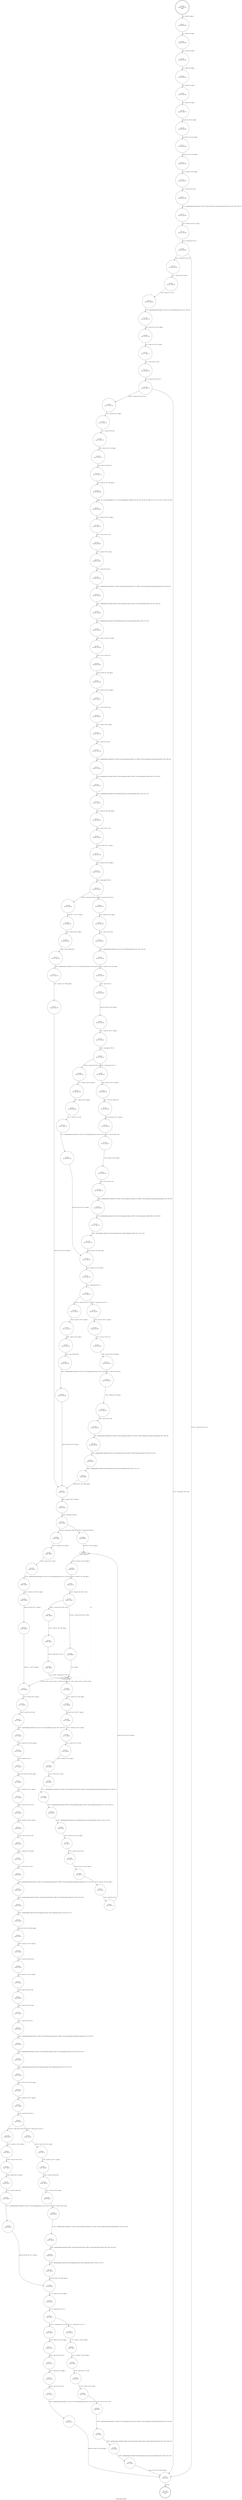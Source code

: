 digraph cache_bump_bitmap {
label="cache_bump_bitmap"
15158 [label="N15158\n(rp:15, ep:0)\nexit", shape="doublecircle"]
15159 [label="N15159\n(rp:197, ep:197)\nentry", shape="doublecircle"]
15159 -> 15161 [label="%4 = alloca i8, align 1"]
15161 [label="N15161\n(rp:196, ep:196)", shape="circle"]
15161 -> 15162 [label="%5 = alloca i16, align 2"]
15162 [label="N15162\n(rp:195, ep:195)", shape="circle"]
15162 -> 15163 [label="%6 = alloca i32, align 4"]
15163 [label="N15163\n(rp:194, ep:194)", shape="circle"]
15163 -> 15164 [label="%7 = alloca i32, align 4"]
15164 [label="N15164\n(rp:193, ep:193)", shape="circle"]
15164 -> 15165 [label="%8 = alloca i32, align 4"]
15165 [label="N15165\n(rp:192, ep:192)", shape="circle"]
15165 -> 15166 [label="%9 = alloca i32, align 4"]
15166 [label="N15166\n(rp:191, ep:191)", shape="circle"]
15166 -> 15168 [label="store i8 %0, i8* %4, align 1"]
15168 [label="N15168\n(rp:190, ep:190)", shape="circle"]
15168 -> 15170 [label="store i16 %1, i16* %5, align 2"]
15170 [label="N15170\n(rp:189, ep:189)", shape="circle"]
15170 -> 15175 [label="store i32 %2, i32* %6, align 4"]
15175 [label="N15175\n(rp:188, ep:188)", shape="circle"]
15175 -> 15176 [label="%10 = load i8, i8* %4, align 1"]
15176 [label="N15176\n(rp:187, ep:187)", shape="circle"]
15176 -> 15177 [label="%11 = zext i8 %10 to i64"]
15177 [label="N15177\n(rp:186, ep:186)", shape="circle"]
15177 -> 15178 [label="%12 = getelementptr inbounds [0 x i32], [0 x i32]* bitcast ([8 x i32]* @g_pstcache_fd to [0 x i32]*), i64 0, i64 %11"]
15178 [label="N15178\n(rp:185, ep:185)", shape="circle"]
15178 -> 15179 [label="%13 = load i32, i32* %12, align 4"]
15179 [label="N15179\n(rp:184, ep:184)", shape="circle"]
15179 -> 15180 [label="%14 = icmp sgt i32 %13, 0"]
15180 [label="N15180\n(rp:183, ep:183)", shape="circle"]
15180 -> 15379 [label="[%14 = icmp sgt i32 %13, 0]"]
15180 -> 15378 [label="[!(%14 = icmp sgt i32 %13, 0)]"]
15183 [label="N15183\n(rp:181, ep:181)", shape="circle"]
15183 -> 15184 [label="%18 = zext i8 %17 to i64"]
15184 [label="N15184\n(rp:180, ep:180)", shape="circle"]
15184 -> 15185 [label="%19 = getelementptr inbounds [3 x i32], [3 x i32]* @g_bmpcache_mru, i64 0, i64 %18"]
15185 [label="N15185\n(rp:179, ep:179)", shape="circle"]
15185 -> 15186 [label="%20 = load i32, i32* %19, align 4"]
15186 [label="N15186\n(rp:178, ep:178)", shape="circle"]
15186 -> 15187 [label="%21 = load i16, i16* %5, align 2"]
15187 [label="N15187\n(rp:177, ep:177)", shape="circle"]
15187 -> 15188 [label="%22 = zext i16 %21 to i32"]
15188 [label="N15188\n(rp:176, ep:176)", shape="circle"]
15188 -> 15189 [label="%23 = icmp eq i32 %20, %22"]
15189 [label="N15189\n(rp:175, ep:175)", shape="circle"]
15189 -> 15382 [label="[!(%23 = icmp eq i32 %20, %22)]"]
15189 -> 15378 [label="[%23 = icmp eq i32 %20, %22]"]
15192 [label="N15192\n(rp:173, ep:173)", shape="circle"]
15192 -> 15193 [label="%27 = zext i8 %26 to i32"]
15193 [label="N15193\n(rp:172, ep:172)", shape="circle"]
15193 -> 15194 [label="%28 = load i16, i16* %5, align 2"]
15194 [label="N15194\n(rp:171, ep:171)", shape="circle"]
15194 -> 15195 [label="%29 = zext i16 %28 to i32"]
15195 [label="N15195\n(rp:170, ep:170)", shape="circle"]
15195 -> 15196 [label="%30 = load i32, i32* %6, align 4"]
15196 [label="N15196\n(rp:169, ep:169)", shape="circle"]
15196 -> 15197 [label="logger --@-- call void @logger(i32 6, i32 0, i8* getelementptr inbounds ([44 x i8], [44 x i8]* @.str.1.486, i32 0, i32 0), i32 %27, i32 %29, i32 %30)", style="dashed", color="blue"]
15197 [label="N15197\n(rp:168, ep:168)", shape="circle"]
15197 -> 15198 [label="%31 = load i16, i16* %5, align 2"]
15198 [label="N15198\n(rp:167, ep:167)", shape="circle"]
15198 -> 15199 [label="%32 = zext i16 %31 to i64"]
15199 [label="N15199\n(rp:166, ep:166)", shape="circle"]
15199 -> 15200 [label="%33 = load i8, i8* %4, align 1"]
15200 [label="N15200\n(rp:165, ep:165)", shape="circle"]
15200 -> 15201 [label="%34 = zext i8 %33 to i64"]
15201 [label="N15201\n(rp:164, ep:164)", shape="circle"]
15201 -> 15202 [label="%35 = getelementptr inbounds [3 x [2560 x %struct.bmpcache_entry]], [3 x [2560 x %struct.bmpcache_entry]]* @g_bmpcache, i64 0, i64 %34"]
15202 [label="N15202\n(rp:163, ep:163)", shape="circle"]
15202 -> 15203 [label="%36 = getelementptr inbounds [2560 x %struct.bmpcache_entry], [2560 x %struct.bmpcache_entry]* %35, i64 0, i64 %32"]
15203 [label="N15203\n(rp:162, ep:162)", shape="circle"]
15203 -> 15204 [label="%37 = getelementptr inbounds %struct.bmpcache_entry, %struct.bmpcache_entry* %36, i32 0, i32 2"]
15204 [label="N15204\n(rp:161, ep:161)", shape="circle"]
15204 -> 15205 [label="%38 = load i16, i16* %37, align 2"]
15205 [label="N15205\n(rp:160, ep:160)", shape="circle"]
15205 -> 15206 [label="%39 = sext i16 %38 to i32"]
15206 [label="N15206\n(rp:159, ep:159)", shape="circle"]
15206 -> 15207 [label="store i32 %39, i32* %8, align 4"]
15207 [label="N15207\n(rp:158, ep:158)", shape="circle"]
15207 -> 15208 [label="%40 = load i16, i16* %5, align 2"]
15208 [label="N15208\n(rp:157, ep:157)", shape="circle"]
15208 -> 15209 [label="%41 = zext i16 %40 to i64"]
15209 [label="N15209\n(rp:156, ep:156)", shape="circle"]
15209 -> 15210 [label="%42 = load i8, i8* %4, align 1"]
15210 [label="N15210\n(rp:155, ep:155)", shape="circle"]
15210 -> 15211 [label="%43 = zext i8 %42 to i64"]
15211 [label="N15211\n(rp:154, ep:154)", shape="circle"]
15211 -> 15212 [label="%44 = getelementptr inbounds [3 x [2560 x %struct.bmpcache_entry]], [3 x [2560 x %struct.bmpcache_entry]]* @g_bmpcache, i64 0, i64 %43"]
15212 [label="N15212\n(rp:153, ep:153)", shape="circle"]
15212 -> 15213 [label="%45 = getelementptr inbounds [2560 x %struct.bmpcache_entry], [2560 x %struct.bmpcache_entry]* %44, i64 0, i64 %41"]
15213 [label="N15213\n(rp:152, ep:152)", shape="circle"]
15213 -> 15214 [label="%46 = getelementptr inbounds %struct.bmpcache_entry, %struct.bmpcache_entry* %45, i32 0, i32 1"]
15214 [label="N15214\n(rp:151, ep:151)", shape="circle"]
15214 -> 15215 [label="%47 = load i16, i16* %46, align 8"]
15215 [label="N15215\n(rp:150, ep:150)", shape="circle"]
15215 -> 15216 [label="%48 = sext i16 %47 to i32"]
15216 [label="N15216\n(rp:149, ep:149)", shape="circle"]
15216 -> 15217 [label="store i32 %48, i32* %7, align 4"]
15217 [label="N15217\n(rp:148, ep:148)", shape="circle"]
15217 -> 15218 [label="%49 = load i32, i32* %8, align 4"]
15218 [label="N15218\n(rp:147, ep:147)", shape="circle"]
15218 -> 15219 [label="%50 = icmp sge i32 %49, 0"]
15219 [label="N15219\n(rp:146, ep:146)", shape="circle"]
15219 -> 15383 [label="[%50 = icmp sge i32 %49, 0]"]
15219 -> 15384 [label="[!(%50 = icmp sge i32 %49, 0)]"]
15221 [label="N15221\n(rp:138, ep:138)", shape="circle"]
15221 -> 15222 [label="%53 = zext i8 %52 to i64"]
15222 [label="N15222\n(rp:137, ep:137)", shape="circle"]
15222 -> 15223 [label="%54 = getelementptr inbounds [3 x i32], [3 x i32]* @g_bmpcache_count, i64 0, i64 %53"]
15223 [label="N15223\n(rp:136, ep:136)", shape="circle"]
15223 -> 15224 [label="%55 = load i32, i32* %54, align 4"]
15224 [label="N15224\n(rp:135, ep:135)", shape="circle"]
15224 -> 15225 [label="%56 = add i32 %55, -1"]
15225 [label="N15225\n(rp:134, ep:134)", shape="circle"]
15225 -> 15226 [label="store i32 %56, i32* %54, align 4"]
15226 [label="N15226\n(rp:133, ep:133)", shape="circle"]
15226 -> 15227 [label="%57 = load i32, i32* %7, align 4"]
15227 [label="N15227\n(rp:132, ep:132)", shape="circle"]
15227 -> 15228 [label="%58 = icmp sge i32 %57, 0"]
15228 [label="N15228\n(rp:131, ep:131)", shape="circle"]
15228 -> 15385 [label="[%58 = icmp sge i32 %57, 0]"]
15228 -> 15386 [label="[!(%58 = icmp sge i32 %57, 0)]"]
15230 [label="N15230\n(rp:124, ep:124)", shape="circle"]
15230 -> 15231 [label="%61 = trunc i32 %60 to i16"]
15231 [label="N15231\n(rp:123, ep:123)", shape="circle"]
15231 -> 15232 [label="%62 = load i32, i32* %7, align 4"]
15232 [label="N15232\n(rp:122, ep:122)", shape="circle"]
15232 -> 15233 [label="%63 = sext i32 %62 to i64"]
15233 [label="N15233\n(rp:121, ep:121)", shape="circle"]
15233 -> 15234 [label="%64 = load i8, i8* %4, align 1"]
15234 [label="N15234\n(rp:120, ep:120)", shape="circle"]
15234 -> 15235 [label="%65 = zext i8 %64 to i64"]
15235 [label="N15235\n(rp:119, ep:119)", shape="circle"]
15235 -> 15236 [label="%66 = getelementptr inbounds [3 x [2560 x %struct.bmpcache_entry]], [3 x [2560 x %struct.bmpcache_entry]]* @g_bmpcache, i64 0, i64 %65"]
15236 [label="N15236\n(rp:118, ep:118)", shape="circle"]
15236 -> 15237 [label="%67 = getelementptr inbounds [2560 x %struct.bmpcache_entry], [2560 x %struct.bmpcache_entry]* %66, i64 0, i64 %63"]
15237 [label="N15237\n(rp:117, ep:117)", shape="circle"]
15237 -> 15238 [label="%68 = getelementptr inbounds %struct.bmpcache_entry, %struct.bmpcache_entry* %67, i32 0, i32 2"]
15238 [label="N15238\n(rp:116, ep:116)", shape="circle"]
15238 -> 15246 [label="store i16 %61, i16* %68, align 2"]
15241 [label="N15241\n(rp:129, ep:129)", shape="circle"]
15241 -> 15242 [label="%71 = load i8, i8* %4, align 1"]
15242 [label="N15242\n(rp:128, ep:128)", shape="circle"]
15242 -> 15243 [label="%72 = zext i8 %71 to i64"]
15243 [label="N15243\n(rp:127, ep:127)", shape="circle"]
15243 -> 15244 [label="%73 = getelementptr inbounds [3 x i32], [3 x i32]* @g_bmpcache_lru, i64 0, i64 %72"]
15244 [label="N15244\n(rp:126, ep:126)", shape="circle"]
15244 -> 15246 [label="store i32 %70, i32* %73, align 4"]
15246 [label="N15246\n(rp:115, ep:115)", shape="circle"]
15246 -> 15247 [label="%75 = load i32, i32* %8, align 4"]
15247 [label="N15247\n(rp:114, ep:114)", shape="circle"]
15247 -> 15248 [label="%76 = icmp sge i32 %75, 0"]
15248 [label="N15248\n(rp:113, ep:113)", shape="circle"]
15248 -> 15387 [label="[%76 = icmp sge i32 %75, 0]"]
15248 -> 15388 [label="[!(%76 = icmp sge i32 %75, 0)]"]
15250 [label="N15250\n(rp:106, ep:106)", shape="circle"]
15250 -> 15251 [label="%79 = trunc i32 %78 to i16"]
15251 [label="N15251\n(rp:105, ep:105)", shape="circle"]
15251 -> 15252 [label="%80 = load i32, i32* %8, align 4"]
15252 [label="N15252\n(rp:104, ep:104)", shape="circle"]
15252 -> 15253 [label="%81 = sext i32 %80 to i64"]
15253 [label="N15253\n(rp:103, ep:103)", shape="circle"]
15253 -> 15254 [label="%82 = load i8, i8* %4, align 1"]
15254 [label="N15254\n(rp:102, ep:102)", shape="circle"]
15254 -> 15255 [label="%83 = zext i8 %82 to i64"]
15255 [label="N15255\n(rp:101, ep:101)", shape="circle"]
15255 -> 15256 [label="%84 = getelementptr inbounds [3 x [2560 x %struct.bmpcache_entry]], [3 x [2560 x %struct.bmpcache_entry]]* @g_bmpcache, i64 0, i64 %83"]
15256 [label="N15256\n(rp:100, ep:100)", shape="circle"]
15256 -> 15257 [label="%85 = getelementptr inbounds [2560 x %struct.bmpcache_entry], [2560 x %struct.bmpcache_entry]* %84, i64 0, i64 %81"]
15257 [label="N15257\n(rp:99, ep:99)", shape="circle"]
15257 -> 15258 [label="%86 = getelementptr inbounds %struct.bmpcache_entry, %struct.bmpcache_entry* %85, i32 0, i32 1"]
15258 [label="N15258\n(rp:98, ep:98)", shape="circle"]
15258 -> 15274 [label="store i16 %79, i16* %86, align 8"]
15261 [label="N15261\n(rp:111, ep:111)", shape="circle"]
15261 -> 15262 [label="%89 = load i8, i8* %4, align 1"]
15262 [label="N15262\n(rp:110, ep:110)", shape="circle"]
15262 -> 15263 [label="%90 = zext i8 %89 to i64"]
15263 [label="N15263\n(rp:109, ep:109)", shape="circle"]
15263 -> 15264 [label="%91 = getelementptr inbounds [3 x i32], [3 x i32]* @g_bmpcache_mru, i64 0, i64 %90"]
15264 [label="N15264\n(rp:108, ep:108)", shape="circle"]
15264 -> 15274 [label="store i32 %88, i32* %91, align 4"]
15268 [label="N15268\n(rp:144, ep:144)", shape="circle"]
15268 -> 15269 [label="%94 = load i8, i8* %4, align 1"]
15269 [label="N15269\n(rp:143, ep:143)", shape="circle"]
15269 -> 15270 [label="%95 = zext i8 %94 to i64"]
15270 [label="N15270\n(rp:142, ep:142)", shape="circle"]
15270 -> 15271 [label="%96 = getelementptr inbounds [3 x i32], [3 x i32]* @g_bmpcache_lru, i64 0, i64 %95"]
15271 [label="N15271\n(rp:141, ep:141)", shape="circle"]
15271 -> 15272 [label="%97 = load i32, i32* %96, align 4"]
15272 [label="N15272\n(rp:140, ep:140)", shape="circle"]
15272 -> 15274 [label="store i32 %97, i32* %8, align 4"]
15274 [label="N15274\n(rp:97, ep:97)", shape="circle"]
15274 -> 15275 [label="%99 = load i32, i32* %6, align 4"]
15275 [label="N15275\n(rp:96, ep:96)", shape="circle"]
15275 -> 15276 [label="%100 = icmp sge i32 %99, 0"]
15276 [label="N15276\n(rp:95, ep:95)", shape="circle"]
15276 -> 15389 [label="[%100 = icmp sge i32 %99, 0]"]
15276 -> 15390 [label="[!(%100 = icmp sge i32 %99, 0)]"]
15279 [label="N15279\n(rp:87, ep:72)", shape="box"]
15279 -> 15280 [label="%103 = load i32, i32* %9, align 4"]
15279 -> 15279 [label="@", style="dashed", color="orange"]
15279 -> 15286 [label="@", style="dashed", color="orange"]
15280 [label="N15280\n(rp:86, ep:71)", shape="circle"]
15280 -> 15281 [label="%104 = load i32, i32* %6, align 4"]
15281 [label="N15281\n(rp:85, ep:70)", shape="circle"]
15281 -> 15282 [label="%105 = icmp slt i32 %103, %104"]
15282 [label="N15282\n(rp:84, ep:69)", shape="circle"]
15282 -> 15391 [label="[%105 = icmp slt i32 %103, %104]"]
15282 -> 15392 [label="[!(%105 = icmp slt i32 %103, %104)]"]
15284 [label="N15284\n(rp:81, ep:67)", shape="circle"]
15284 -> 15285 [label="%108 = icmp sge i32 %107, 0"]
15285 [label="N15285\n(rp:80, ep:66)", shape="circle"]
15285 -> 15286 [label="110 = [%108 = icmp sge i32 %107, 0]"]
15286 [label="N15286\n(rp:79, ep:64)", shape="box"]
15286 -> 15395 [label="[%110 = phi i1 [ false, %102 ], [ %108, %106 ]]"]
15286 -> 15312 [label="[!(%110 = phi i1 [ false, %102 ], [ %108, %106 ])]"]
15288 [label="N15288\n(rp:13, ep:86)", shape="circle"]
15288 -> 15289 [label="store i32 %112, i32* %7, align 4"]
15289 [label="N15289\n(rp:12, ep:85)", shape="circle"]
15289 -> 15290 [label="%113 = load i32, i32* %7, align 4"]
15290 [label="N15290\n(rp:11, ep:84)", shape="circle"]
15290 -> 15291 [label="%114 = sext i32 %113 to i64"]
15291 [label="N15291\n(rp:10, ep:83)", shape="circle"]
15291 -> 15292 [label="%115 = load i8, i8* %4, align 1"]
15292 [label="N15292\n(rp:9, ep:82)", shape="circle"]
15292 -> 15293 [label="%116 = zext i8 %115 to i64"]
15293 [label="N15293\n(rp:8, ep:81)", shape="circle"]
15293 -> 15294 [label="%117 = getelementptr inbounds [3 x [2560 x %struct.bmpcache_entry]], [3 x [2560 x %struct.bmpcache_entry]]* @g_bmpcache, i64 0, i64 %116"]
15294 [label="N15294\n(rp:7, ep:80)", shape="circle"]
15294 -> 15295 [label="%118 = getelementptr inbounds [2560 x %struct.bmpcache_entry], [2560 x %struct.bmpcache_entry]* %117, i64 0, i64 %114"]
15295 [label="N15295\n(rp:6, ep:79)", shape="circle"]
15295 -> 15296 [label="%119 = getelementptr inbounds %struct.bmpcache_entry, %struct.bmpcache_entry* %118, i32 0, i32 2"]
15296 [label="N15296\n(rp:5, ep:78)", shape="circle"]
15296 -> 15297 [label="%120 = load i16, i16* %119, align 2"]
15297 [label="N15297\n(rp:4, ep:77)", shape="circle"]
15297 -> 15298 [label="%121 = sext i16 %120 to i32"]
15298 [label="N15298\n(rp:3, ep:76)", shape="circle"]
15298 -> 15300 [label="store i32 %121, i32* %8, align 4"]
15300 [label="N15300\n(rp:2, ep:75)", shape="circle"]
15300 -> 15301 [label="%123 = load i32, i32* %9, align 4"]
15301 [label="N15301\n(rp:1, ep:74)", shape="circle"]
15301 -> 15302 [label="%124 = add i32 %123, 1"]
15302 [label="N15302\n(rp:0, ep:73)", shape="circle"]
15302 -> 15279 [label="store i32 %124, i32* %9, align 4"]
15306 [label="N15306\n(rp:93, ep:93)", shape="circle"]
15306 -> 15307 [label="%128 = zext i8 %127 to i64"]
15307 [label="N15307\n(rp:92, ep:92)", shape="circle"]
15307 -> 15308 [label="%129 = getelementptr inbounds [3 x i32], [3 x i32]* @g_bmpcache_mru, i64 0, i64 %128"]
15308 [label="N15308\n(rp:91, ep:91)", shape="circle"]
15308 -> 15309 [label="%130 = load i32, i32* %129, align 4"]
15309 [label="N15309\n(rp:90, ep:90)", shape="circle"]
15309 -> 15310 [label="store i32 %130, i32* %7, align 4"]
15310 [label="N15310\n(rp:89, ep:89)", shape="circle"]
15310 -> 15312 [label="store i32 -1, i32* %8, align 4"]
15312 [label="N15312\n(rp:78, ep:63)", shape="circle"]
15312 -> 15313 [label="%132 = load i8, i8* %4, align 1"]
15313 [label="N15313\n(rp:77, ep:62)", shape="circle"]
15313 -> 15314 [label="%133 = zext i8 %132 to i64"]
15314 [label="N15314\n(rp:76, ep:61)", shape="circle"]
15314 -> 15315 [label="%134 = getelementptr inbounds [3 x i32], [3 x i32]* @g_bmpcache_count, i64 0, i64 %133"]
15315 [label="N15315\n(rp:75, ep:60)", shape="circle"]
15315 -> 15316 [label="%135 = load i32, i32* %134, align 4"]
15316 [label="N15316\n(rp:74, ep:59)", shape="circle"]
15316 -> 15317 [label="%136 = add i32 %135, 1"]
15317 [label="N15317\n(rp:73, ep:58)", shape="circle"]
15317 -> 15318 [label="store i32 %136, i32* %134, align 4"]
15318 [label="N15318\n(rp:72, ep:57)", shape="circle"]
15318 -> 15319 [label="%137 = load i32, i32* %7, align 4"]
15319 [label="N15319\n(rp:71, ep:56)", shape="circle"]
15319 -> 15320 [label="%138 = trunc i32 %137 to i16"]
15320 [label="N15320\n(rp:70, ep:55)", shape="circle"]
15320 -> 15321 [label="%139 = load i16, i16* %5, align 2"]
15321 [label="N15321\n(rp:69, ep:54)", shape="circle"]
15321 -> 15322 [label="%140 = zext i16 %139 to i64"]
15322 [label="N15322\n(rp:68, ep:53)", shape="circle"]
15322 -> 15323 [label="%141 = load i8, i8* %4, align 1"]
15323 [label="N15323\n(rp:67, ep:52)", shape="circle"]
15323 -> 15324 [label="%142 = zext i8 %141 to i64"]
15324 [label="N15324\n(rp:66, ep:51)", shape="circle"]
15324 -> 15325 [label="%143 = getelementptr inbounds [3 x [2560 x %struct.bmpcache_entry]], [3 x [2560 x %struct.bmpcache_entry]]* @g_bmpcache, i64 0, i64 %142"]
15325 [label="N15325\n(rp:65, ep:50)", shape="circle"]
15325 -> 15326 [label="%144 = getelementptr inbounds [2560 x %struct.bmpcache_entry], [2560 x %struct.bmpcache_entry]* %143, i64 0, i64 %140"]
15326 [label="N15326\n(rp:64, ep:49)", shape="circle"]
15326 -> 15327 [label="%145 = getelementptr inbounds %struct.bmpcache_entry, %struct.bmpcache_entry* %144, i32 0, i32 1"]
15327 [label="N15327\n(rp:63, ep:48)", shape="circle"]
15327 -> 15328 [label="store i16 %138, i16* %145, align 8"]
15328 [label="N15328\n(rp:62, ep:47)", shape="circle"]
15328 -> 15329 [label="%146 = load i32, i32* %8, align 4"]
15329 [label="N15329\n(rp:61, ep:46)", shape="circle"]
15329 -> 15330 [label="%147 = trunc i32 %146 to i16"]
15330 [label="N15330\n(rp:60, ep:45)", shape="circle"]
15330 -> 15331 [label="%148 = load i16, i16* %5, align 2"]
15331 [label="N15331\n(rp:59, ep:44)", shape="circle"]
15331 -> 15332 [label="%149 = zext i16 %148 to i64"]
15332 [label="N15332\n(rp:58, ep:43)", shape="circle"]
15332 -> 15333 [label="%150 = load i8, i8* %4, align 1"]
15333 [label="N15333\n(rp:57, ep:42)", shape="circle"]
15333 -> 15334 [label="%151 = zext i8 %150 to i64"]
15334 [label="N15334\n(rp:56, ep:41)", shape="circle"]
15334 -> 15335 [label="%152 = getelementptr inbounds [3 x [2560 x %struct.bmpcache_entry]], [3 x [2560 x %struct.bmpcache_entry]]* @g_bmpcache, i64 0, i64 %151"]
15335 [label="N15335\n(rp:55, ep:40)", shape="circle"]
15335 -> 15336 [label="%153 = getelementptr inbounds [2560 x %struct.bmpcache_entry], [2560 x %struct.bmpcache_entry]* %152, i64 0, i64 %149"]
15336 [label="N15336\n(rp:54, ep:39)", shape="circle"]
15336 -> 15337 [label="%154 = getelementptr inbounds %struct.bmpcache_entry, %struct.bmpcache_entry* %153, i32 0, i32 2"]
15337 [label="N15337\n(rp:53, ep:38)", shape="circle"]
15337 -> 15338 [label="store i16 %147, i16* %154, align 2"]
15338 [label="N15338\n(rp:52, ep:37)", shape="circle"]
15338 -> 15339 [label="%155 = load i32, i32* %7, align 4"]
15339 [label="N15339\n(rp:51, ep:36)", shape="circle"]
15339 -> 15340 [label="%156 = icmp sge i32 %155, 0"]
15340 [label="N15340\n(rp:50, ep:35)", shape="circle"]
15340 -> 15397 [label="[%156 = icmp sge i32 %155, 0]"]
15340 -> 15398 [label="[!(%156 = icmp sge i32 %155, 0)]"]
15342 [label="N15342\n(rp:42, ep:27)", shape="circle"]
15342 -> 15343 [label="%159 = load i32, i32* %7, align 4"]
15343 [label="N15343\n(rp:41, ep:26)", shape="circle"]
15343 -> 15344 [label="%160 = sext i32 %159 to i64"]
15344 [label="N15344\n(rp:40, ep:25)", shape="circle"]
15344 -> 15345 [label="%161 = load i8, i8* %4, align 1"]
15345 [label="N15345\n(rp:39, ep:24)", shape="circle"]
15345 -> 15346 [label="%162 = zext i8 %161 to i64"]
15346 [label="N15346\n(rp:38, ep:23)", shape="circle"]
15346 -> 15347 [label="%163 = getelementptr inbounds [3 x [2560 x %struct.bmpcache_entry]], [3 x [2560 x %struct.bmpcache_entry]]* @g_bmpcache, i64 0, i64 %162"]
15347 [label="N15347\n(rp:37, ep:22)", shape="circle"]
15347 -> 15348 [label="%164 = getelementptr inbounds [2560 x %struct.bmpcache_entry], [2560 x %struct.bmpcache_entry]* %163, i64 0, i64 %160"]
15348 [label="N15348\n(rp:36, ep:21)", shape="circle"]
15348 -> 15349 [label="%165 = getelementptr inbounds %struct.bmpcache_entry, %struct.bmpcache_entry* %164, i32 0, i32 2"]
15349 [label="N15349\n(rp:35, ep:20)", shape="circle"]
15349 -> 15358 [label="store i16 %158, i16* %165, align 2"]
15352 [label="N15352\n(rp:48, ep:33)", shape="circle"]
15352 -> 15353 [label="%168 = zext i16 %167 to i32"]
15353 [label="N15353\n(rp:47, ep:32)", shape="circle"]
15353 -> 15354 [label="%169 = load i8, i8* %4, align 1"]
15354 [label="N15354\n(rp:46, ep:31)", shape="circle"]
15354 -> 15355 [label="%170 = zext i8 %169 to i64"]
15355 [label="N15355\n(rp:45, ep:30)", shape="circle"]
15355 -> 15356 [label="%171 = getelementptr inbounds [3 x i32], [3 x i32]* @g_bmpcache_lru, i64 0, i64 %170"]
15356 [label="N15356\n(rp:44, ep:29)", shape="circle"]
15356 -> 15358 [label="store i32 %168, i32* %171, align 4"]
15358 [label="N15358\n(rp:34, ep:19)", shape="circle"]
15358 -> 15359 [label="%173 = load i32, i32* %8, align 4"]
15359 [label="N15359\n(rp:33, ep:18)", shape="circle"]
15359 -> 15360 [label="%174 = icmp sge i32 %173, 0"]
15360 [label="N15360\n(rp:32, ep:17)", shape="circle"]
15360 -> 15399 [label="[%174 = icmp sge i32 %173, 0]"]
15360 -> 15400 [label="[!(%174 = icmp sge i32 %173, 0)]"]
15362 [label="N15362\n(rp:24, ep:9)", shape="circle"]
15362 -> 15363 [label="%177 = load i32, i32* %8, align 4"]
15363 [label="N15363\n(rp:23, ep:8)", shape="circle"]
15363 -> 15364 [label="%178 = sext i32 %177 to i64"]
15364 [label="N15364\n(rp:22, ep:7)", shape="circle"]
15364 -> 15365 [label="%179 = load i8, i8* %4, align 1"]
15365 [label="N15365\n(rp:21, ep:6)", shape="circle"]
15365 -> 15366 [label="%180 = zext i8 %179 to i64"]
15366 [label="N15366\n(rp:20, ep:5)", shape="circle"]
15366 -> 15367 [label="%181 = getelementptr inbounds [3 x [2560 x %struct.bmpcache_entry]], [3 x [2560 x %struct.bmpcache_entry]]* @g_bmpcache, i64 0, i64 %180"]
15367 [label="N15367\n(rp:19, ep:4)", shape="circle"]
15367 -> 15368 [label="%182 = getelementptr inbounds [2560 x %struct.bmpcache_entry], [2560 x %struct.bmpcache_entry]* %181, i64 0, i64 %178"]
15368 [label="N15368\n(rp:18, ep:3)", shape="circle"]
15368 -> 15369 [label="%183 = getelementptr inbounds %struct.bmpcache_entry, %struct.bmpcache_entry* %182, i32 0, i32 1"]
15369 [label="N15369\n(rp:17, ep:2)", shape="circle"]
15369 -> 15378 [label="store i16 %176, i16* %183, align 8"]
15372 [label="N15372\n(rp:30, ep:15)", shape="circle"]
15372 -> 15373 [label="%186 = zext i16 %185 to i32"]
15373 [label="N15373\n(rp:29, ep:14)", shape="circle"]
15373 -> 15374 [label="%187 = load i8, i8* %4, align 1"]
15374 [label="N15374\n(rp:28, ep:13)", shape="circle"]
15374 -> 15375 [label="%188 = zext i8 %187 to i64"]
15375 [label="N15375\n(rp:27, ep:12)", shape="circle"]
15375 -> 15376 [label="%189 = getelementptr inbounds [3 x i32], [3 x i32]* @g_bmpcache_mru, i64 0, i64 %188"]
15376 [label="N15376\n(rp:26, ep:11)", shape="circle"]
15376 -> 15378 [label="store i32 %186, i32* %189, align 4"]
15378 [label="N15378\n(rp:16, ep:1)", shape="circle"]
15378 -> 15158 [label="ret void"]
15379 [label="N15379\n(rp:182, ep:182)", shape="circle"]
15379 -> 15183 [label="%17 = load i8, i8* %4, align 1"]
15382 [label="N15382\n(rp:174, ep:174)", shape="circle"]
15382 -> 15192 [label="%26 = load i8, i8* %4, align 1"]
15383 [label="N15383\n(rp:139, ep:139)", shape="circle"]
15383 -> 15221 [label="%52 = load i8, i8* %4, align 1"]
15384 [label="N15384\n(rp:145, ep:145)", shape="circle"]
15384 -> 15268 [label="store i32 -1, i32* %7, align 4"]
15385 [label="N15385\n(rp:125, ep:125)", shape="circle"]
15385 -> 15230 [label="%60 = load i32, i32* %8, align 4"]
15386 [label="N15386\n(rp:130, ep:130)", shape="circle"]
15386 -> 15241 [label="%70 = load i32, i32* %8, align 4"]
15387 [label="N15387\n(rp:107, ep:107)", shape="circle"]
15387 -> 15250 [label="%78 = load i32, i32* %7, align 4"]
15388 [label="N15388\n(rp:112, ep:112)", shape="circle"]
15388 -> 15261 [label="%88 = load i32, i32* %7, align 4"]
15389 [label="N15389\n(rp:88, ep:88)", shape="circle"]
15389 -> 15279 [label="store i32 0, i32* %9, align 4"]
15390 [label="N15390\n(rp:94, ep:94)", shape="circle"]
15390 -> 15306 [label="%127 = load i8, i8* %4, align 1"]
15391 [label="N15391\n(rp:82, ep:68)", shape="circle"]
15391 -> 15284 [label="%107 = load i32, i32* %8, align 4"]
15392 [label="N15392\n(rp:83, ep:65)", shape="circle"]
15392 -> 15286 [label="110 = [false]"]
15395 [label="N15395\n(rp:14, ep:87)", shape="circle"]
15395 -> 15288 [label="%112 = load i32, i32* %8, align 4"]
15397 [label="N15397\n(rp:43, ep:28)", shape="circle"]
15397 -> 15342 [label="%158 = load i16, i16* %5, align 2"]
15398 [label="N15398\n(rp:49, ep:34)", shape="circle"]
15398 -> 15352 [label="%167 = load i16, i16* %5, align 2"]
15399 [label="N15399\n(rp:25, ep:10)", shape="circle"]
15399 -> 15362 [label="%176 = load i16, i16* %5, align 2"]
15400 [label="N15400\n(rp:31, ep:16)", shape="circle"]
15400 -> 15372 [label="%185 = load i16, i16* %5, align 2"]
}
